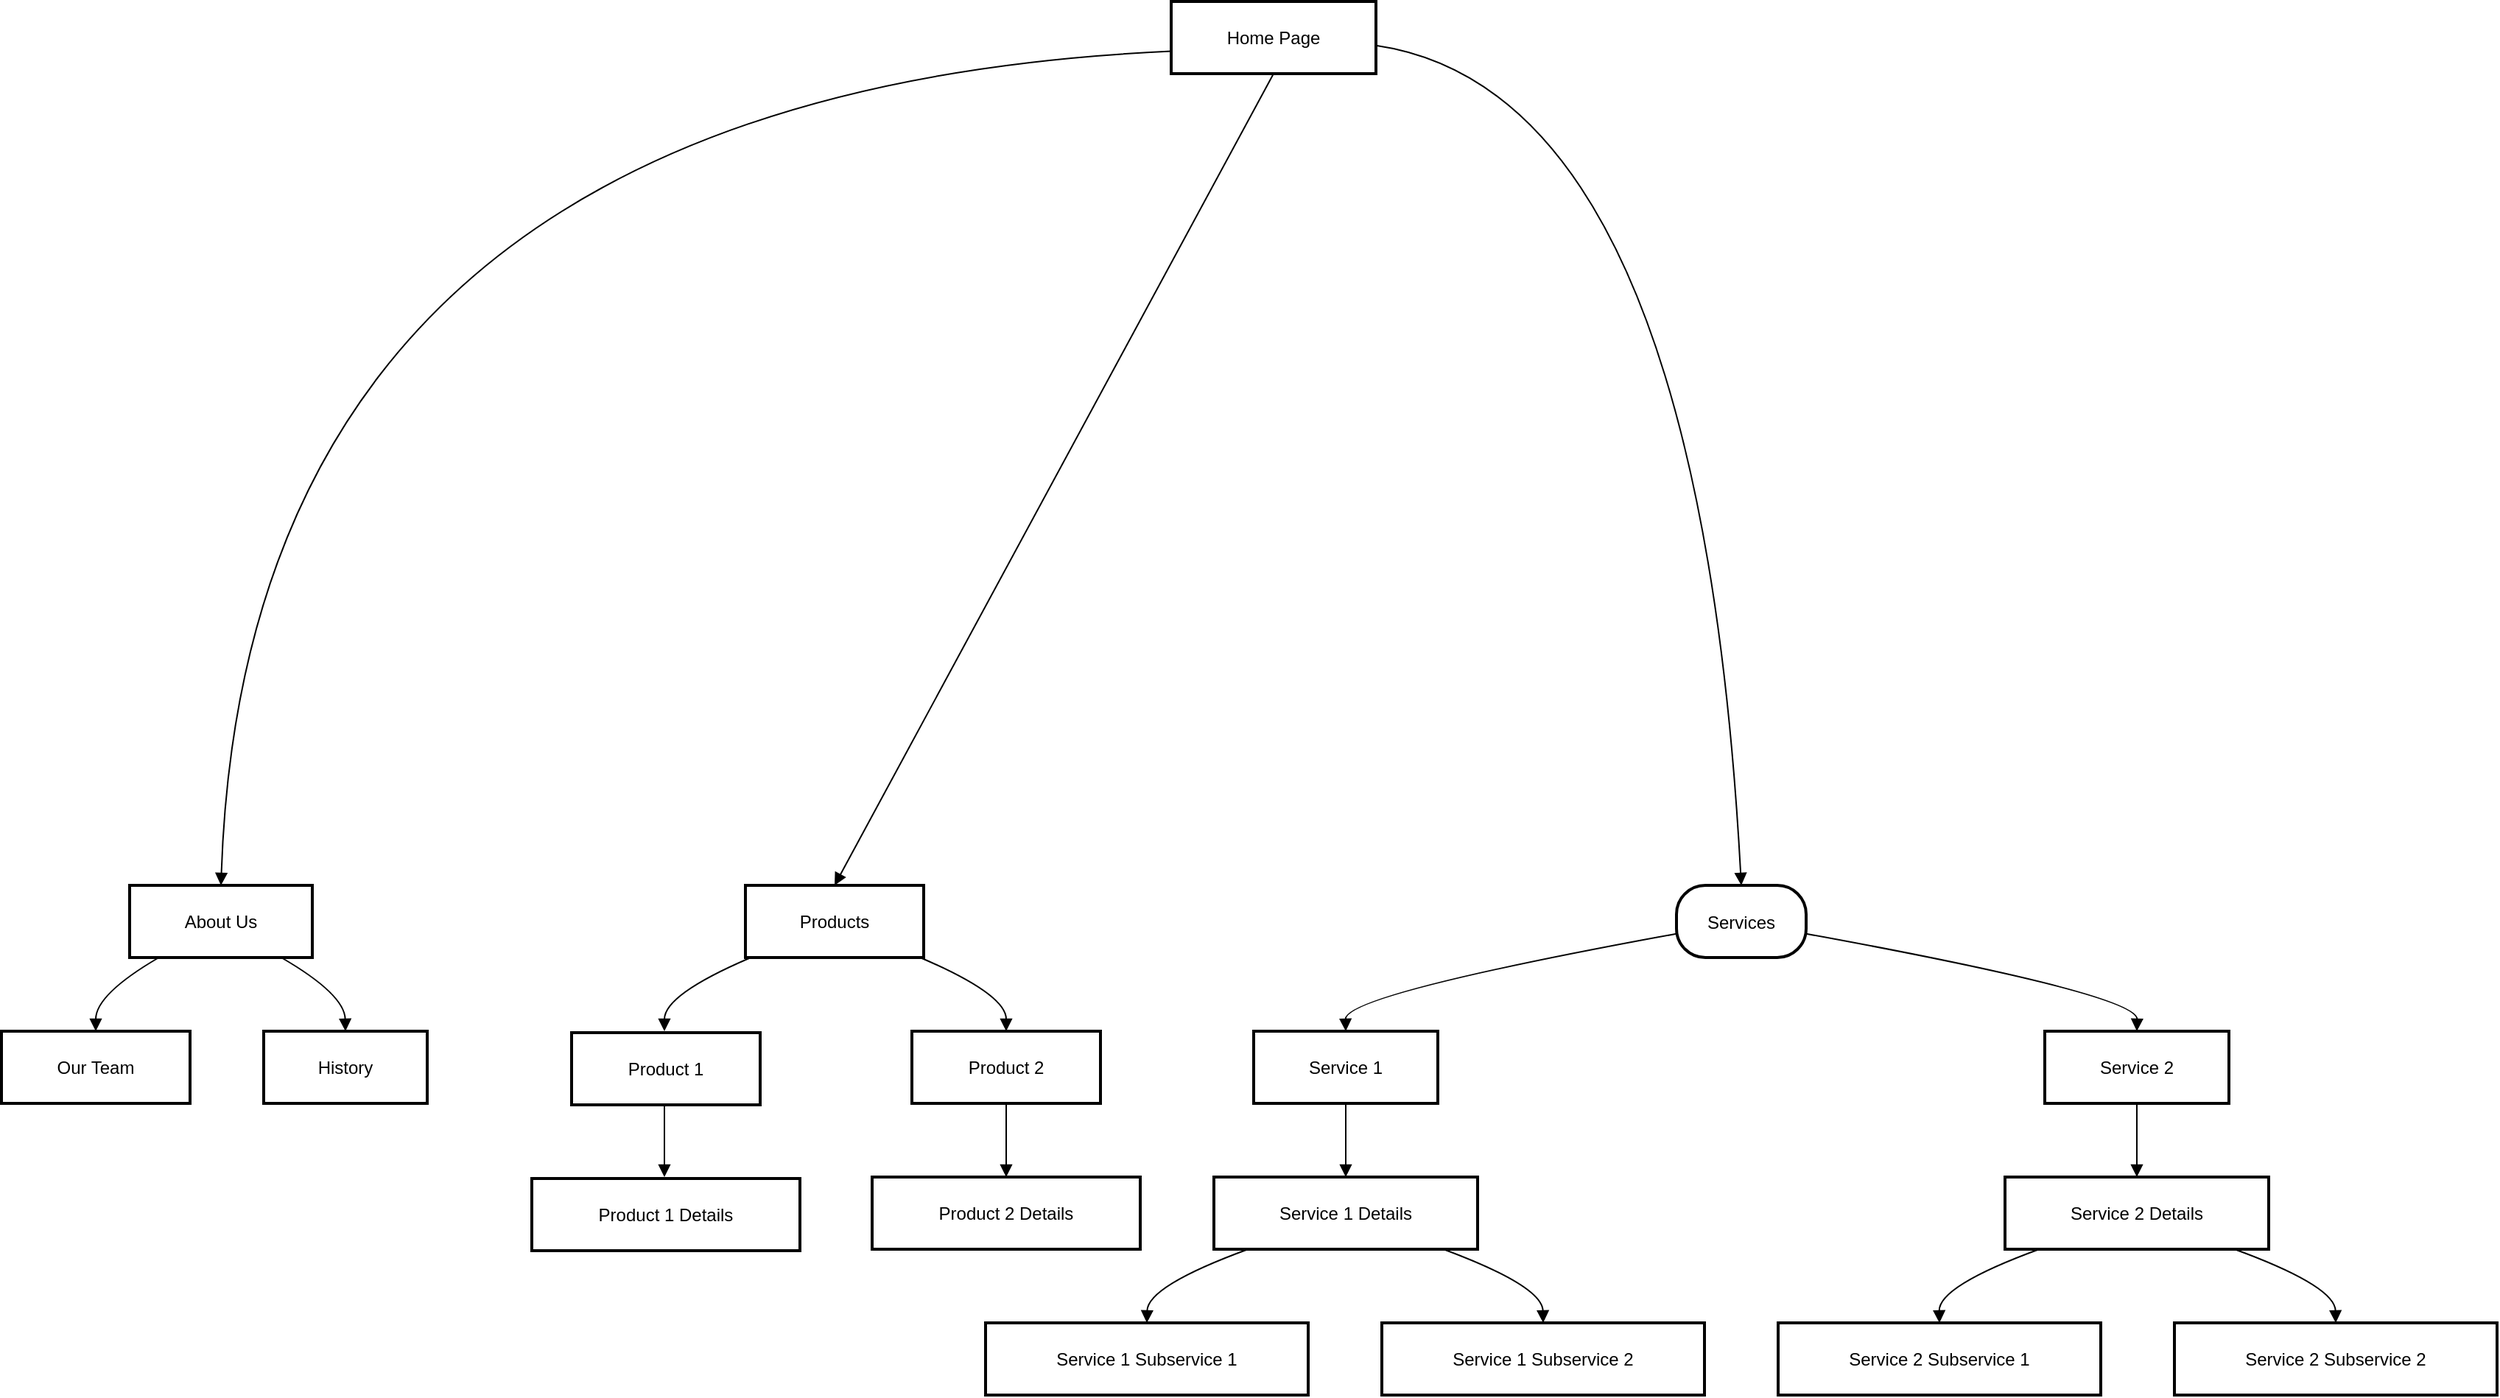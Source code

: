 <mxfile version="24.7.16">
  <diagram name="Page-1" id="qI30l1QywxV7PdqIo-Oe">
    <mxGraphModel dx="2924" dy="1121" grid="1" gridSize="10" guides="1" tooltips="1" connect="1" arrows="1" fold="1" page="1" pageScale="1" pageWidth="850" pageHeight="1100" math="0" shadow="0">
      <root>
        <mxCell id="0" />
        <mxCell id="1" parent="0" />
        <mxCell id="2" value="Home Page" style="whiteSpace=wrap;strokeWidth=2;" parent="1" vertex="1">
          <mxGeometry x="784" y="20" width="139" height="49" as="geometry" />
        </mxCell>
        <mxCell id="3" value="About Us" style="whiteSpace=wrap;strokeWidth=2;" parent="1" vertex="1">
          <mxGeometry x="77" y="620" width="124" height="49" as="geometry" />
        </mxCell>
        <mxCell id="4" value="Products" style="whiteSpace=wrap;strokeWidth=2;" parent="1" vertex="1">
          <mxGeometry x="495" y="620" width="121" height="49" as="geometry" />
        </mxCell>
        <mxCell id="5" value="Services" style="rounded=1;arcSize=40;strokeWidth=2" parent="1" vertex="1">
          <mxGeometry x="1127" y="620" width="88" height="49" as="geometry" />
        </mxCell>
        <mxCell id="6" value="Our Team" style="whiteSpace=wrap;strokeWidth=2;" parent="1" vertex="1">
          <mxGeometry x="-10" y="719" width="128" height="49" as="geometry" />
        </mxCell>
        <mxCell id="7" value="History" style="whiteSpace=wrap;strokeWidth=2;" parent="1" vertex="1">
          <mxGeometry x="168" y="719" width="111" height="49" as="geometry" />
        </mxCell>
        <mxCell id="8" value="Product 1" style="whiteSpace=wrap;strokeWidth=2;" parent="1" vertex="1">
          <mxGeometry x="377" y="720" width="128" height="49" as="geometry" />
        </mxCell>
        <mxCell id="9" value="Product 2" style="whiteSpace=wrap;strokeWidth=2;" parent="1" vertex="1">
          <mxGeometry x="608" y="719" width="128" height="49" as="geometry" />
        </mxCell>
        <mxCell id="10" value="Service 1" style="whiteSpace=wrap;strokeWidth=2;" parent="1" vertex="1">
          <mxGeometry x="840" y="719" width="125" height="49" as="geometry" />
        </mxCell>
        <mxCell id="11" value="Service 2" style="whiteSpace=wrap;strokeWidth=2;" parent="1" vertex="1">
          <mxGeometry x="1377" y="719" width="125" height="49" as="geometry" />
        </mxCell>
        <mxCell id="12" value="Product 1 Details" style="whiteSpace=wrap;strokeWidth=2;" parent="1" vertex="1">
          <mxGeometry x="350" y="819" width="182" height="49" as="geometry" />
        </mxCell>
        <mxCell id="13" value="Product 2 Details" style="whiteSpace=wrap;strokeWidth=2;" parent="1" vertex="1">
          <mxGeometry x="581" y="818" width="182" height="49" as="geometry" />
        </mxCell>
        <mxCell id="14" value="Service 1 Details" style="whiteSpace=wrap;strokeWidth=2;" parent="1" vertex="1">
          <mxGeometry x="813" y="818" width="179" height="49" as="geometry" />
        </mxCell>
        <mxCell id="15" value="Service 2 Details" style="whiteSpace=wrap;strokeWidth=2;" parent="1" vertex="1">
          <mxGeometry x="1350" y="818" width="179" height="49" as="geometry" />
        </mxCell>
        <mxCell id="16" value="Service 1 Subservice 1" style="whiteSpace=wrap;strokeWidth=2;" parent="1" vertex="1">
          <mxGeometry x="658" y="917" width="219" height="49" as="geometry" />
        </mxCell>
        <mxCell id="17" value="Service 1 Subservice 2" style="whiteSpace=wrap;strokeWidth=2;" parent="1" vertex="1">
          <mxGeometry x="927" y="917" width="219" height="49" as="geometry" />
        </mxCell>
        <mxCell id="18" value="Service 2 Subservice 1" style="whiteSpace=wrap;strokeWidth=2;" parent="1" vertex="1">
          <mxGeometry x="1196" y="917" width="219" height="49" as="geometry" />
        </mxCell>
        <mxCell id="19" value="Service 2 Subservice 2" style="whiteSpace=wrap;strokeWidth=2;" parent="1" vertex="1">
          <mxGeometry x="1465" y="917" width="219" height="49" as="geometry" />
        </mxCell>
        <mxCell id="20" value="" style="curved=1;startArrow=none;endArrow=block;exitX=0;exitY=0.69;entryX=0.5;entryY=0;" parent="1" source="2" target="3" edge="1">
          <mxGeometry relative="1" as="geometry">
            <Array as="points">
              <mxPoint x="157" y="82" />
            </Array>
          </mxGeometry>
        </mxCell>
        <mxCell id="21" value="" style="curved=1;startArrow=none;endArrow=block;exitX=0.5;exitY=1;entryX=0.5;entryY=0;" parent="1" source="2" target="4" edge="1">
          <mxGeometry relative="1" as="geometry">
            <Array as="points" />
          </mxGeometry>
        </mxCell>
        <mxCell id="22" value="" style="curved=1;startArrow=none;endArrow=block;exitX=1;exitY=0.61;entryX=0.5;entryY=0;" parent="1" source="2" target="5" edge="1">
          <mxGeometry relative="1" as="geometry">
            <Array as="points">
              <mxPoint x="1142" y="82" />
            </Array>
          </mxGeometry>
        </mxCell>
        <mxCell id="23" value="" style="curved=1;startArrow=none;endArrow=block;exitX=0.16;exitY=1;entryX=0.5;entryY=0;" parent="1" source="3" target="6" edge="1">
          <mxGeometry relative="1" as="geometry">
            <Array as="points">
              <mxPoint x="54" y="694" />
            </Array>
          </mxGeometry>
        </mxCell>
        <mxCell id="24" value="" style="curved=1;startArrow=none;endArrow=block;exitX=0.83;exitY=1;entryX=0.5;entryY=0;" parent="1" source="3" target="7" edge="1">
          <mxGeometry relative="1" as="geometry">
            <Array as="points">
              <mxPoint x="223" y="694" />
            </Array>
          </mxGeometry>
        </mxCell>
        <mxCell id="25" value="" style="curved=1;startArrow=none;endArrow=block;exitX=0.03;exitY=1;entryX=0.5;entryY=0;" parent="1" source="4" edge="1">
          <mxGeometry relative="1" as="geometry">
            <Array as="points">
              <mxPoint x="440" y="694" />
            </Array>
            <mxPoint x="440" y="719" as="targetPoint" />
          </mxGeometry>
        </mxCell>
        <mxCell id="26" value="" style="curved=1;startArrow=none;endArrow=block;exitX=0.98;exitY=1;entryX=0.5;entryY=0;" parent="1" source="4" target="9" edge="1">
          <mxGeometry relative="1" as="geometry">
            <Array as="points">
              <mxPoint x="672" y="694" />
            </Array>
          </mxGeometry>
        </mxCell>
        <mxCell id="27" value="" style="curved=1;startArrow=none;endArrow=block;exitX=0;exitY=0.67;entryX=0.5;entryY=0;" parent="1" source="5" target="10" edge="1">
          <mxGeometry relative="1" as="geometry">
            <Array as="points">
              <mxPoint x="902" y="694" />
            </Array>
          </mxGeometry>
        </mxCell>
        <mxCell id="28" value="" style="curved=1;startArrow=none;endArrow=block;exitX=1;exitY=0.67;entryX=0.5;entryY=0;" parent="1" source="5" target="11" edge="1">
          <mxGeometry relative="1" as="geometry">
            <Array as="points">
              <mxPoint x="1440" y="694" />
            </Array>
          </mxGeometry>
        </mxCell>
        <mxCell id="29" value="" style="curved=1;startArrow=none;endArrow=block;exitX=0.5;exitY=1;entryX=0.5;entryY=0;" parent="1" edge="1">
          <mxGeometry relative="1" as="geometry">
            <Array as="points" />
            <mxPoint x="440" y="768" as="sourcePoint" />
            <mxPoint x="440" y="818" as="targetPoint" />
          </mxGeometry>
        </mxCell>
        <mxCell id="30" value="" style="curved=1;startArrow=none;endArrow=block;exitX=0.5;exitY=1;entryX=0.5;entryY=0;" parent="1" source="9" target="13" edge="1">
          <mxGeometry relative="1" as="geometry">
            <Array as="points" />
          </mxGeometry>
        </mxCell>
        <mxCell id="31" value="" style="curved=1;startArrow=none;endArrow=block;exitX=0.5;exitY=1;entryX=0.5;entryY=0;" parent="1" source="10" target="14" edge="1">
          <mxGeometry relative="1" as="geometry">
            <Array as="points" />
          </mxGeometry>
        </mxCell>
        <mxCell id="32" value="" style="curved=1;startArrow=none;endArrow=block;exitX=0.5;exitY=1;entryX=0.5;entryY=0;" parent="1" source="11" target="15" edge="1">
          <mxGeometry relative="1" as="geometry">
            <Array as="points" />
          </mxGeometry>
        </mxCell>
        <mxCell id="33" value="" style="curved=1;startArrow=none;endArrow=block;exitX=0.13;exitY=1;entryX=0.5;entryY=0;" parent="1" source="14" target="16" edge="1">
          <mxGeometry relative="1" as="geometry">
            <Array as="points">
              <mxPoint x="768" y="892" />
            </Array>
          </mxGeometry>
        </mxCell>
        <mxCell id="34" value="" style="curved=1;startArrow=none;endArrow=block;exitX=0.87;exitY=1;entryX=0.5;entryY=0;" parent="1" source="14" target="17" edge="1">
          <mxGeometry relative="1" as="geometry">
            <Array as="points">
              <mxPoint x="1036" y="892" />
            </Array>
          </mxGeometry>
        </mxCell>
        <mxCell id="35" value="" style="curved=1;startArrow=none;endArrow=block;exitX=0.13;exitY=1;entryX=0.5;entryY=0;" parent="1" source="15" target="18" edge="1">
          <mxGeometry relative="1" as="geometry">
            <Array as="points">
              <mxPoint x="1305" y="892" />
            </Array>
          </mxGeometry>
        </mxCell>
        <mxCell id="36" value="" style="curved=1;startArrow=none;endArrow=block;exitX=0.87;exitY=1;entryX=0.5;entryY=0;" parent="1" source="15" target="19" edge="1">
          <mxGeometry relative="1" as="geometry">
            <Array as="points">
              <mxPoint x="1574" y="892" />
            </Array>
          </mxGeometry>
        </mxCell>
      </root>
    </mxGraphModel>
  </diagram>
</mxfile>
